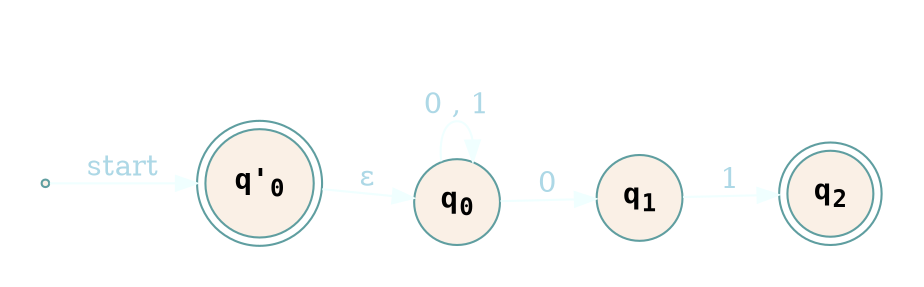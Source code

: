 digraph FiniteAutomata {
  graph [bgcolor=transparent, rankdir=LR]
  edge [color=azure, fontcolor=lightblue]
  node [fontname=monospace, fillcolor=linen, style=filled, color=cadetblue]

  subgraph cluster_nfa {
    label= "epsilon-NFA";
    color=white;
    fontcolor=white;
    /* Entities */
    startn [label="Start", shape=point]; // Initial state with a point shape 
    q0 [shape="doublecircle", label= <<b>q'<sub>0</sub></b>>];
    q0n [shape="circle", label= <<b>q<sub>0</sub></b>>];
    q1n [shape="circle", label= <<b>q<sub>1</sub></b>>];
    q2n [shape="doublecircle", label= <<b>q<sub>2</sub></b>>];
    /* Relationships */
    startn -> q0 [label="start"];
    q0 -> q0n[label="ε"];
    q0n -> q0n[label="0 , 1"];
    q0n -> q1n[label=0];
    q1n -> q2n[label=1];
  }
}

